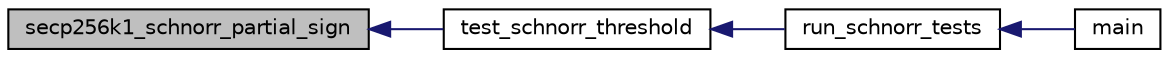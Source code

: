 digraph "secp256k1_schnorr_partial_sign"
{
  edge [fontname="Helvetica",fontsize="10",labelfontname="Helvetica",labelfontsize="10"];
  node [fontname="Helvetica",fontsize="10",shape=record];
  rankdir="LR";
  Node42 [label="secp256k1_schnorr_partial_sign",height=0.2,width=0.4,color="black", fillcolor="grey75", style="filled", fontcolor="black"];
  Node42 -> Node43 [dir="back",color="midnightblue",fontsize="10",style="solid",fontname="Helvetica"];
  Node43 [label="test_schnorr_threshold",height=0.2,width=0.4,color="black", fillcolor="white", style="filled",URL="$d4/d1d/schnorr_2tests__impl_8h.html#a7c79e0204a103b99844bdf1b2ac4cb57"];
  Node43 -> Node44 [dir="back",color="midnightblue",fontsize="10",style="solid",fontname="Helvetica"];
  Node44 [label="run_schnorr_tests",height=0.2,width=0.4,color="black", fillcolor="white", style="filled",URL="$d4/d1d/schnorr_2tests__impl_8h.html#a6b31cc8facecda629cf588196a4c936b"];
  Node44 -> Node45 [dir="back",color="midnightblue",fontsize="10",style="solid",fontname="Helvetica"];
  Node45 [label="main",height=0.2,width=0.4,color="black", fillcolor="white", style="filled",URL="$d5/d7f/tests_8c.html#a3c04138a5bfe5d72780bb7e82a18e627"];
}
